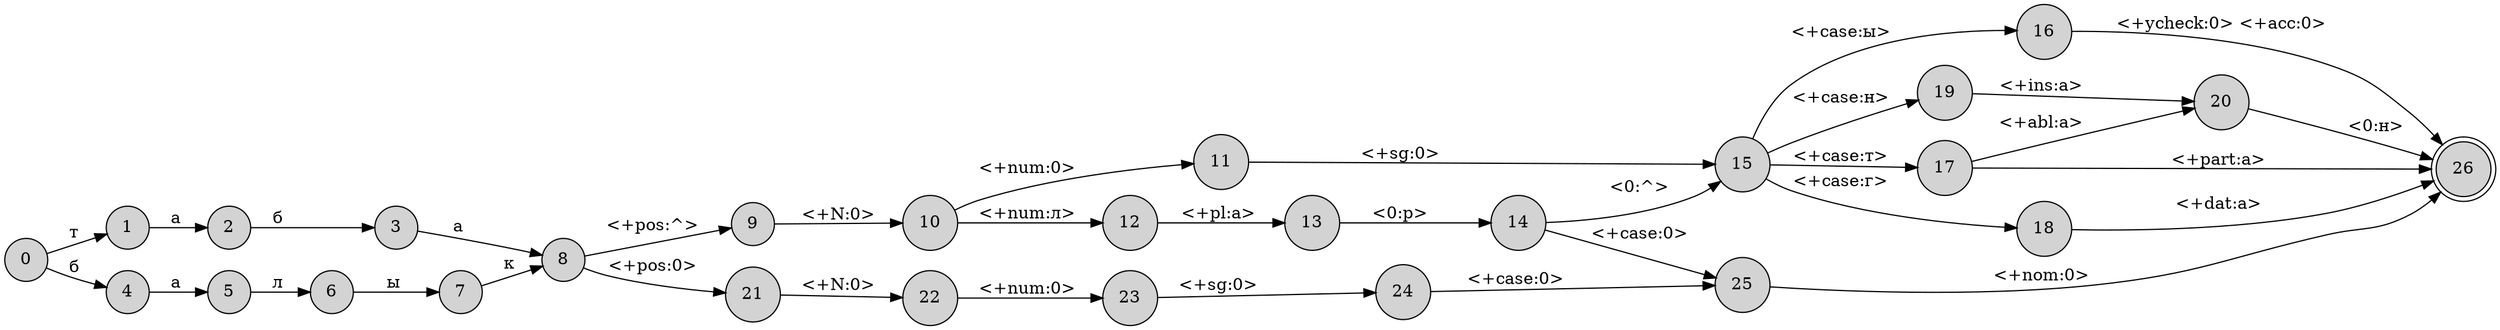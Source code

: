 digraph A {
rankdir = LR;
node [shape=circle,style=filled] 0
node [shape=circle,style=filled] 1
node [shape=circle,style=filled] 2
node [shape=circle,style=filled] 3
node [shape=circle,style=filled] 4
node [shape=circle,style=filled] 5
node [shape=circle,style=filled] 6
node [shape=circle,style=filled] 7
node [shape=circle,style=filled] 8
node [shape=circle,style=filled] 9
node [shape=circle,style=filled] 10
node [shape=circle,style=filled] 11
node [shape=circle,style=filled] 12
node [shape=circle,style=filled] 13
node [shape=circle,style=filled] 14
node [shape=circle,style=filled] 15
node [shape=circle,style=filled] 16
node [shape=circle,style=filled] 17
node [shape=circle,style=filled] 18
node [shape=circle,style=filled] 19
node [shape=circle,style=filled] 20
node [shape=circle,style=filled] 21
node [shape=circle,style=filled] 22
node [shape=circle,style=filled] 23
node [shape=circle,style=filled] 24
node [shape=circle,style=filled] 25
node [shape=doublecircle,style=filled] 26
0 -> 4 [label="б "];
0 -> 1 [label="т "];
1 -> 2 [label="а "];
2 -> 3 [label="б "];
3 -> 8 [label="а "];
4 -> 5 [label="а "];
5 -> 6 [label="л "];
6 -> 7 [label="ы "];
7 -> 8 [label="к "];
8 -> 21 [label="<+pos:0> "];
8 -> 9 [label="<+pos:^> "];
9 -> 10 [label="<+N:0> "];
10 -> 12 [label="<+num:л> "];
10 -> 11 [label="<+num:0> "];
11 -> 15 [label="<+sg:0> "];
12 -> 13 [label="<+pl:а> "];
13 -> 14 [label="<0:р> "];
14 -> 15 [label="<0:^> "];
14 -> 25 [label="<+case:0> "];
15 -> 19 [label="<+case:н> "];
15 -> 18 [label="<+case:г> "];
15 -> 17 [label="<+case:т> "];
15 -> 16 [label="<+case:ы> "];
16 -> 26 [label="<+ycheck:0> <+acc:0>\n"];
17 -> 20 [label="<+abl:а> "];
17 -> 26 [label="<+part:а> "];
18 -> 26 [label="<+dat:а> "];
19 -> 20 [label="<+ins:а> "];
20 -> 26 [label="<0:н> "];
21 -> 22 [label="<+N:0> "];
22 -> 23 [label="<+num:0> "];
23 -> 24 [label="<+sg:0> "];
24 -> 25 [label="<+case:0> "];
25 -> 26 [label="<+nom:0> "];
}
